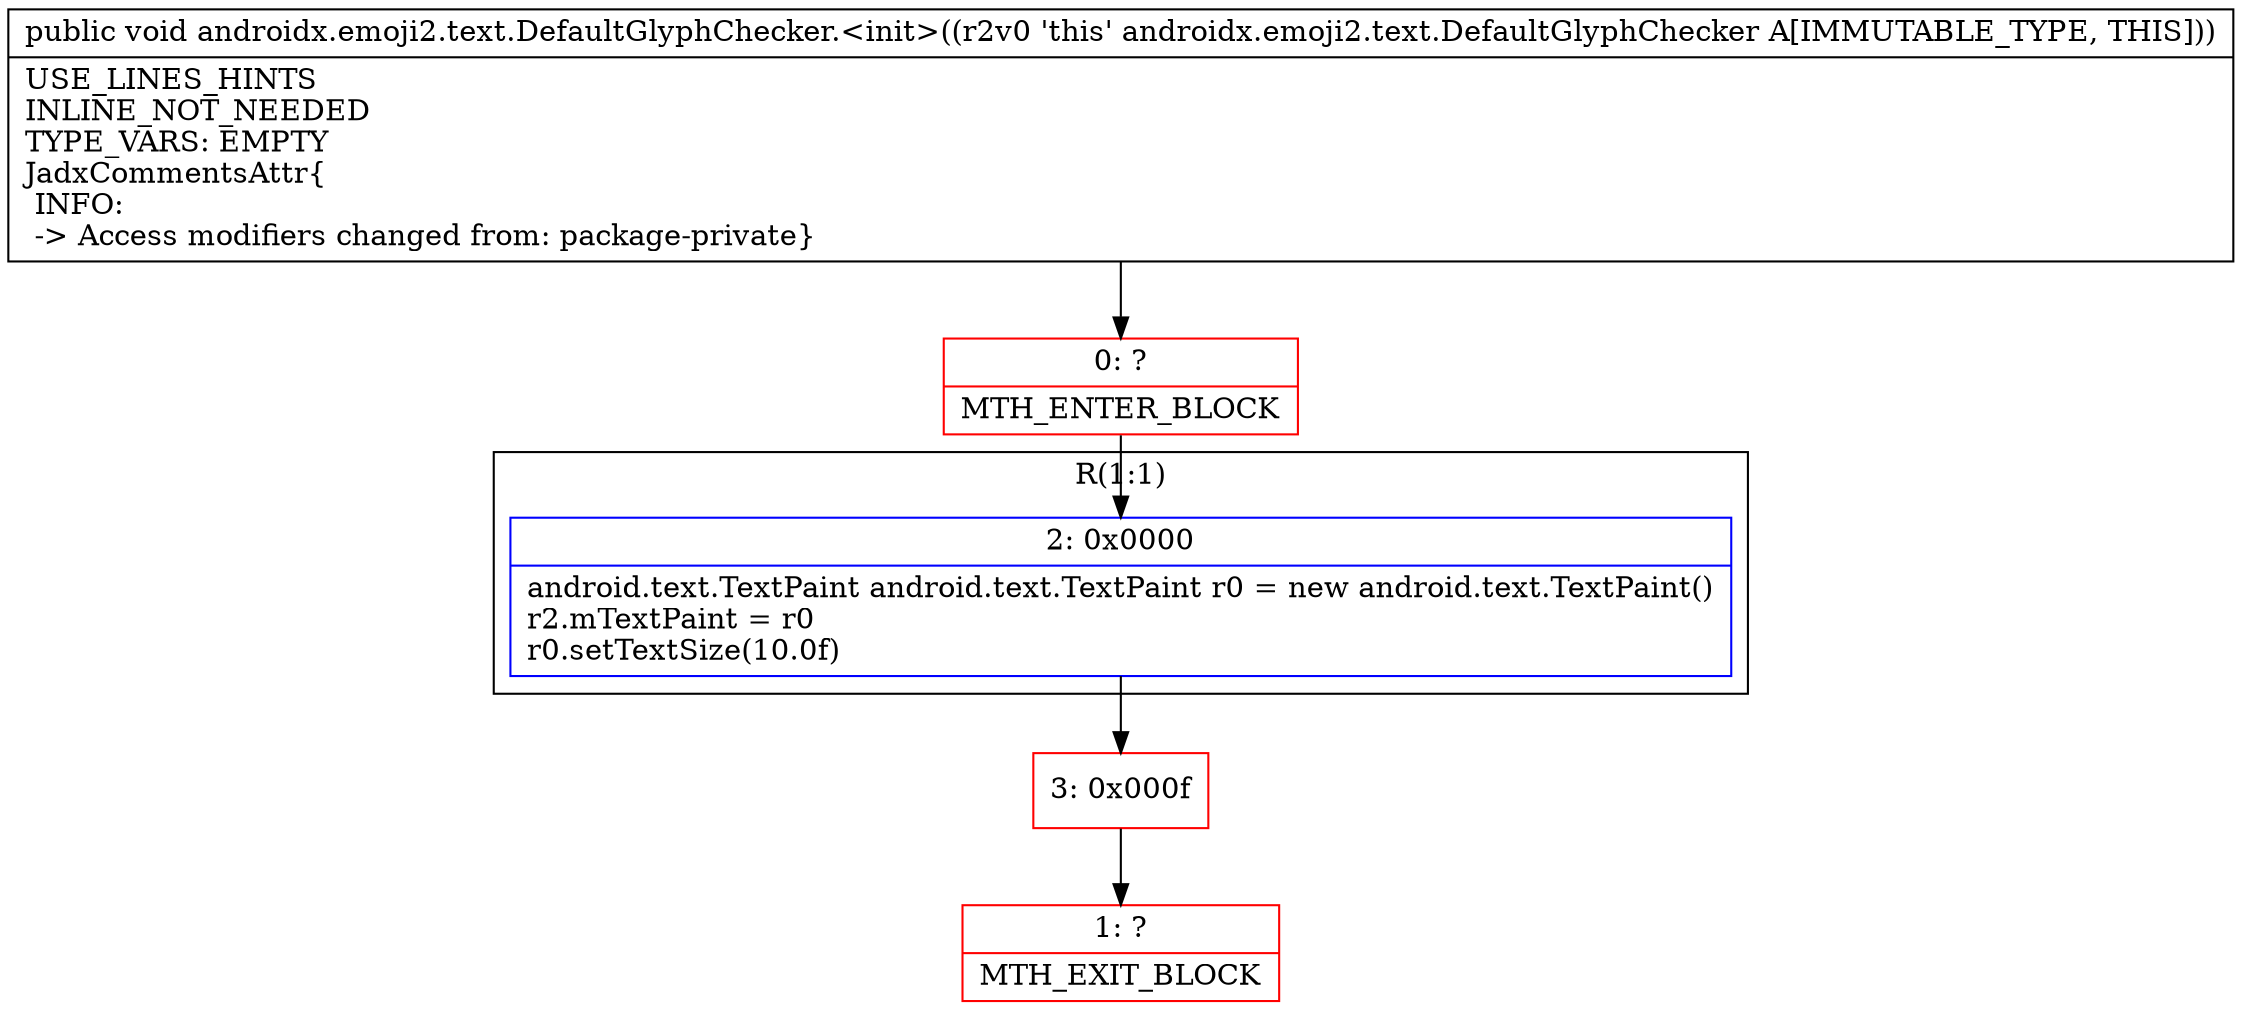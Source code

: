 digraph "CFG forandroidx.emoji2.text.DefaultGlyphChecker.\<init\>()V" {
subgraph cluster_Region_1131349069 {
label = "R(1:1)";
node [shape=record,color=blue];
Node_2 [shape=record,label="{2\:\ 0x0000|android.text.TextPaint android.text.TextPaint r0 = new android.text.TextPaint()\lr2.mTextPaint = r0\lr0.setTextSize(10.0f)\l}"];
}
Node_0 [shape=record,color=red,label="{0\:\ ?|MTH_ENTER_BLOCK\l}"];
Node_3 [shape=record,color=red,label="{3\:\ 0x000f}"];
Node_1 [shape=record,color=red,label="{1\:\ ?|MTH_EXIT_BLOCK\l}"];
MethodNode[shape=record,label="{public void androidx.emoji2.text.DefaultGlyphChecker.\<init\>((r2v0 'this' androidx.emoji2.text.DefaultGlyphChecker A[IMMUTABLE_TYPE, THIS]))  | USE_LINES_HINTS\lINLINE_NOT_NEEDED\lTYPE_VARS: EMPTY\lJadxCommentsAttr\{\l INFO: \l \-\> Access modifiers changed from: package\-private\}\l}"];
MethodNode -> Node_0;Node_2 -> Node_3;
Node_0 -> Node_2;
Node_3 -> Node_1;
}

